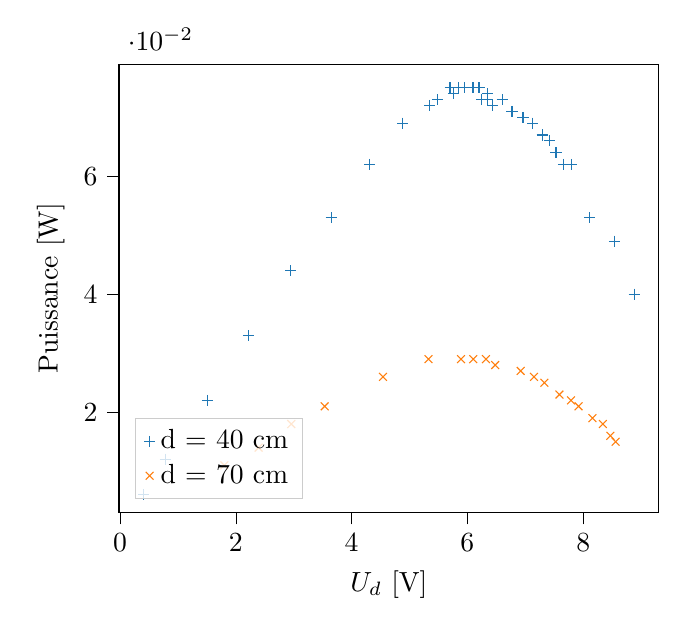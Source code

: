 % This file was created with tikzplotlib v0.10.1.
\begin{tikzpicture}

\definecolor{darkgray176}{RGB}{176,176,176}
\definecolor{darkorange25512714}{RGB}{255,127,14}
\definecolor{lightgray204}{RGB}{204,204,204}
\definecolor{steelblue31119180}{RGB}{31,119,180}

\begin{axis}[
legend cell align={left},
legend style={
  fill opacity=0.8,
  draw opacity=1,
  text opacity=1,
  at={(0.03,0.03)},
  anchor=south west,
  draw=lightgray204
},
tick align=outside,
tick pos=left,
x grid style={darkgray176},
xlabel={\(\displaystyle U_d\) [V]},
xmin=-0.019, xmax=9.304,
xtick style={color=black},
y grid style={darkgray176},
ylabel={Puissance [W]},
ymin=0.003, ymax=0.079,
ytick style={color=black}
]
\addplot [draw=steelblue31119180, fill=steelblue31119180, mark=+, only marks]
table{%
x  y
8.88 0.04
8.54 0.049
8.11 0.053
7.8 0.062
7.66 0.062
7.53 0.064
7.42 0.066
7.29 0.067
7.13 0.069
6.96 0.07
6.77 0.071
6.6 0.073
6.44 0.072
6.34 0.073
6.34 0.074
6.25 0.073
6.2 0.075
6.11 0.075
6.09 0.075
5.95 0.075
5.84 0.075
5.76 0.074
5.7 0.075
5.49 0.073
5.352 0.072
4.884 0.069
4.313 0.062
3.645 0.053
2.948 0.044
2.215 0.033
1.508 0.022
0.781 0.012
0.405 0.006
};
\addlegendentry{d = 40 cm}
\addplot [draw=darkorange25512714, fill=darkorange25512714, mark=x, only marks]
table{%
x  y
8.56 0.015
8.47 0.016
8.34 0.018
8.16 0.019
7.92 0.021
7.79 0.022
7.59 0.023
7.33 0.025
7.15 0.026
6.92 0.027
6.48 0.028
5.89 0.029
5.328 0.029
4.541 0.026
3.534 0.021
2.393 0.014
1.8 0.011
2.957 0.018
6.1 0.029
6.32 0.029
};
\addlegendentry{d = 70 cm}
\end{axis}

\end{tikzpicture}
